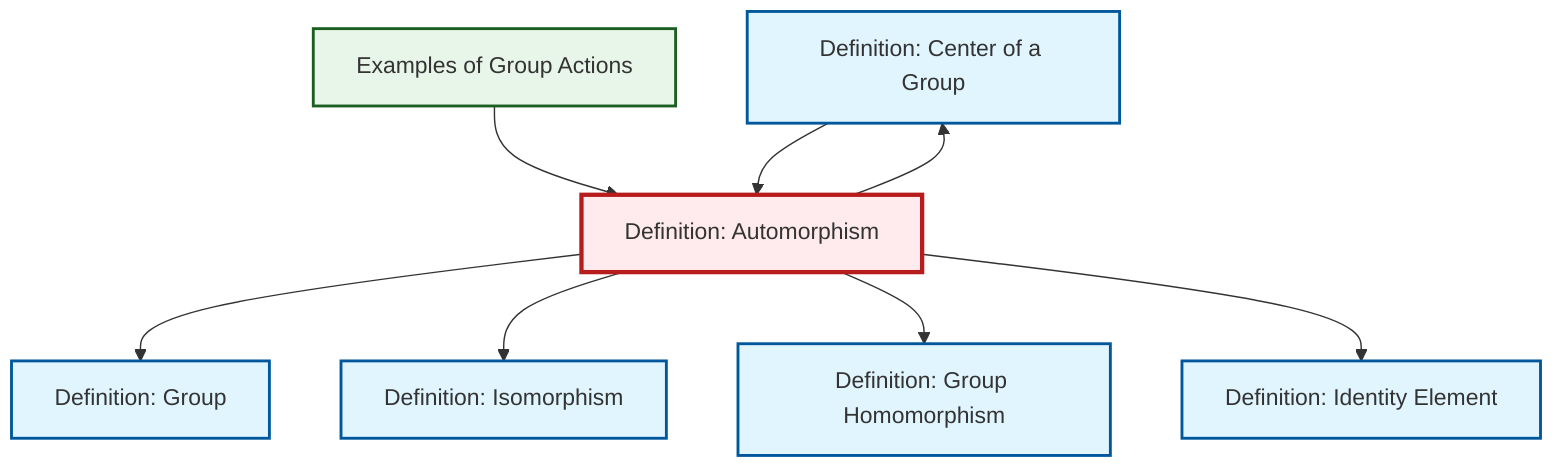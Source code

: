 graph TD
    classDef definition fill:#e1f5fe,stroke:#01579b,stroke-width:2px
    classDef theorem fill:#f3e5f5,stroke:#4a148c,stroke-width:2px
    classDef axiom fill:#fff3e0,stroke:#e65100,stroke-width:2px
    classDef example fill:#e8f5e9,stroke:#1b5e20,stroke-width:2px
    classDef current fill:#ffebee,stroke:#b71c1c,stroke-width:3px
    def-center-of-group["Definition: Center of a Group"]:::definition
    def-group["Definition: Group"]:::definition
    def-identity-element["Definition: Identity Element"]:::definition
    def-isomorphism["Definition: Isomorphism"]:::definition
    ex-group-action-examples["Examples of Group Actions"]:::example
    def-automorphism["Definition: Automorphism"]:::definition
    def-homomorphism["Definition: Group Homomorphism"]:::definition
    def-automorphism --> def-group
    def-automorphism --> def-isomorphism
    ex-group-action-examples --> def-automorphism
    def-center-of-group --> def-automorphism
    def-automorphism --> def-center-of-group
    def-automorphism --> def-homomorphism
    def-automorphism --> def-identity-element
    class def-automorphism current